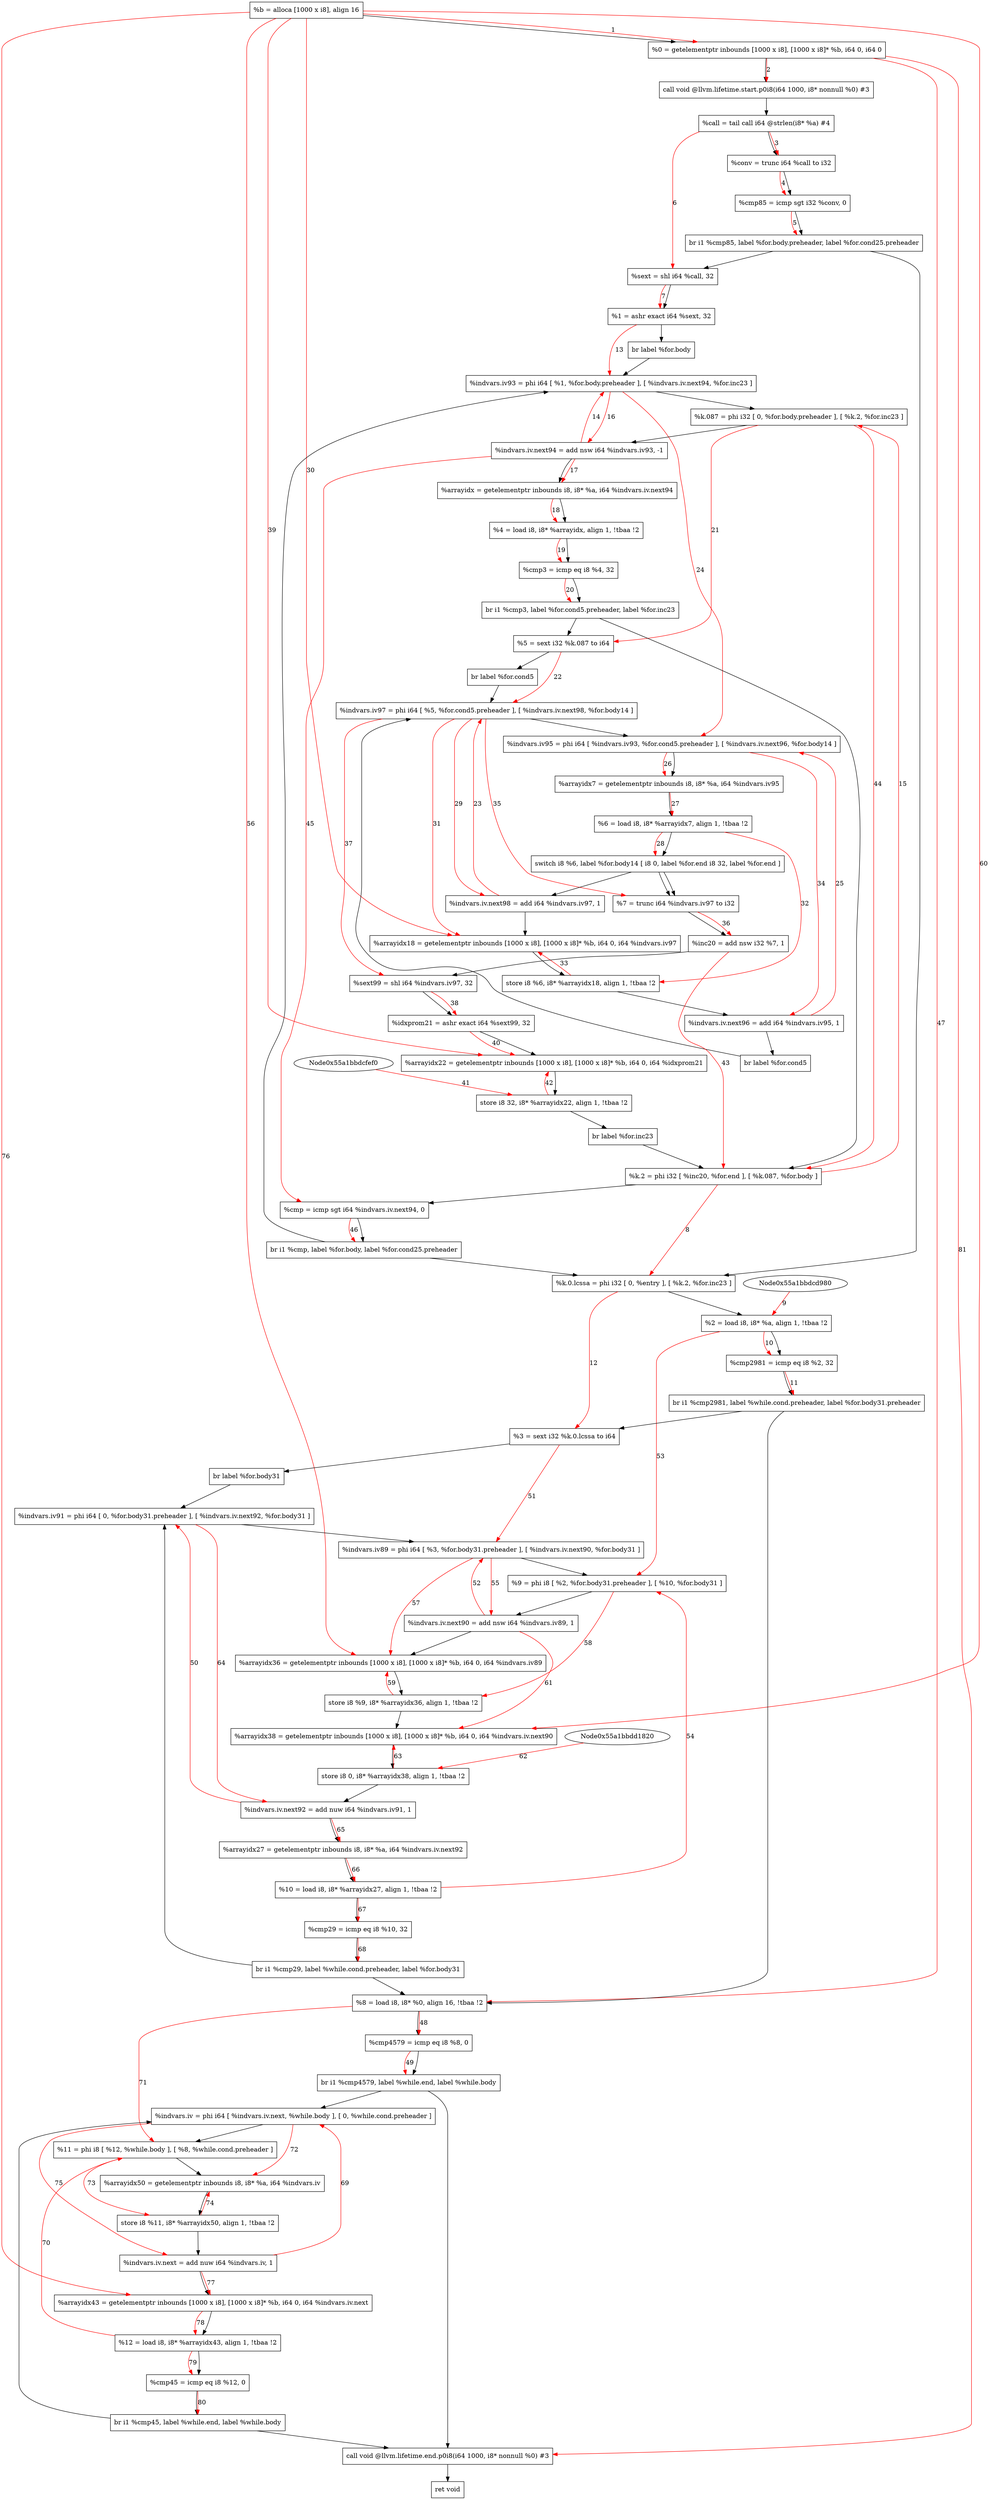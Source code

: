 digraph "CDFG for'func' function" {
	Node0x55a1bbdcdb18[shape=record, label="  %b = alloca [1000 x i8], align 16"]
	Node0x55a1bbdce218[shape=record, label="  %0 = getelementptr inbounds [1000 x i8], [1000 x i8]* %b, i64 0, i64 0"]
	Node0x55a1bbdce638[shape=record, label="  call void @llvm.lifetime.start.p0i8(i64 1000, i8* nonnull %0) #3"]
	Node0x55a1bbdce7b0[shape=record, label="  %call = tail call i64 @strlen(i8* %a) #4"]
	Node0x55a1bbdce888[shape=record, label="  %conv = trunc i64 %call to i32"]
	Node0x55a1bbdce950[shape=record, label="  %cmp85 = icmp sgt i32 %conv, 0"]
	Node0x55a1bbd61228[shape=record, label="  br i1 %cmp85, label %for.body.preheader, label %for.cond25.preheader"]
	Node0x55a1bbdcec40[shape=record, label="  %sext = shl i64 %call, 32"]
	Node0x55a1bbdcecb0[shape=record, label="  %1 = ashr exact i64 %sext, 32"]
	Node0x55a1bbdceda8[shape=record, label="  br label %for.body"]
	Node0x55a1bbdcef08[shape=record, label="  %k.0.lcssa = phi i32 [ 0, %entry ], [ %k.2, %for.inc23 ]"]
	Node0x55a1bbdcefe8[shape=record, label="  %2 = load i8, i8* %a, align 1, !tbaa !2"]
	Node0x55a1bbdcff50[shape=record, label="  %cmp2981 = icmp eq i8 %2, 32"]
	Node0x55a1bbd61468[shape=record, label="  br i1 %cmp2981, label %while.cond.preheader, label %for.body31.preheader"]
	Node0x55a1bbdd02f8[shape=record, label="  %3 = sext i32 %k.0.lcssa to i64"]
	Node0x55a1bbdd0428[shape=record, label="  br label %for.body31"]
	Node0x55a1bbdd04d8[shape=record, label="  %indvars.iv93 = phi i64 [ %1, %for.body.preheader ], [ %indvars.iv.next94, %for.inc23 ]"]
	Node0x55a1bbdd05d8[shape=record, label="  %k.087 = phi i32 [ 0, %for.body.preheader ], [ %k.2, %for.inc23 ]"]
	Node0x55a1bbdd06c0[shape=record, label="  %indvars.iv.next94 = add nsw i64 %indvars.iv93, -1"]
	Node0x55a1bbdd0760[shape=record, label="  %arrayidx = getelementptr inbounds i8, i8* %a, i64 %indvars.iv.next94"]
	Node0x55a1bbdcea78[shape=record, label="  %4 = load i8, i8* %arrayidx, align 1, !tbaa !2"]
	Node0x55a1bbdd0e40[shape=record, label="  %cmp3 = icmp eq i8 %4, 32"]
	Node0x55a1bbd61588[shape=record, label="  br i1 %cmp3, label %for.cond5.preheader, label %for.inc23"]
	Node0x55a1bbdd0ee8[shape=record, label="  %5 = sext i32 %k.087 to i64"]
	Node0x55a1bbdd1018[shape=record, label="  br label %for.cond5"]
	Node0x55a1bbdd1178[shape=record, label="  %indvars.iv97 = phi i64 [ %5, %for.cond5.preheader ], [ %indvars.iv.next98, %for.body14 ]"]
	Node0x55a1bbdd1678[shape=record, label="  %indvars.iv95 = phi i64 [ %indvars.iv93, %for.cond5.preheader ], [ %indvars.iv.next96, %for.body14 ]"]
	Node0x55a1bbdd1740[shape=record, label="  %arrayidx7 = getelementptr inbounds i8, i8* %a, i64 %indvars.iv95"]
	Node0x55a1bbdd17d8[shape=record, label="  %6 = load i8, i8* %arrayidx7, align 1, !tbaa !2"]
	Node0x55a1bbdd1928[shape=record, label="  switch i8 %6, label %for.body14 [
    i8 0, label %for.end
    i8 32, label %for.end
  ]"]
	Node0x55a1bbdd1aa0[shape=record, label="  %indvars.iv.next98 = add i64 %indvars.iv97, 1"]
	Node0x55a1bbdd1b28[shape=record, label="  %arrayidx18 = getelementptr inbounds [1000 x i8], [1000 x i8]* %b, i64 0, i64 %indvars.iv97"]
	Node0x55a1bbdd1bb0[shape=record, label="  store i8 %6, i8* %arrayidx18, align 1, !tbaa !2"]
	Node0x55a1bbdd1c30[shape=record, label="  %indvars.iv.next96 = add i64 %indvars.iv95, 1"]
	Node0x55a1bbdd1608[shape=record, label="  br label %for.cond5"]
	Node0x55a1bbdd18d8[shape=record, label="  %7 = trunc i64 %indvars.iv97 to i32"]
	Node0x55a1bbdd1ca0[shape=record, label="  %inc20 = add nsw i32 %7, 1"]
	Node0x55a1bbdd1d10[shape=record, label="  %sext99 = shl i64 %indvars.iv97, 32"]
	Node0x55a1bbdd1d80[shape=record, label="  %idxprom21 = ashr exact i64 %sext99, 32"]
	Node0x55a1bbdd1e08[shape=record, label="  %arrayidx22 = getelementptr inbounds [1000 x i8], [1000 x i8]* %b, i64 0, i64 %idxprom21"]
	Node0x55a1bbdd1e90[shape=record, label="  store i8 32, i8* %arrayidx22, align 1, !tbaa !2"]
	Node0x55a1bbdd0fb8[shape=record, label="  br label %for.inc23"]
	Node0x55a1bbdd1ee8[shape=record, label="  %k.2 = phi i32 [ %inc20, %for.end ], [ %k.087, %for.body ]"]
	Node0x55a1bbdd1fe0[shape=record, label="  %cmp = icmp sgt i64 %indvars.iv.next94, 0"]
	Node0x55a1bbdd2088[shape=record, label="  br i1 %cmp, label %for.body, label %for.cond25.preheader"]
	Node0x55a1bbdd01f8[shape=record, label="  %8 = load i8, i8* %0, align 16, !tbaa !2"]
	Node0x55a1bbdd2190[shape=record, label="  %cmp4579 = icmp eq i8 %8, 0"]
	Node0x55a1bbdd2298[shape=record, label="  br i1 %cmp4579, label %while.end, label %while.body"]
	Node0x55a1bbdd2368[shape=record, label="  %indvars.iv91 = phi i64 [ 0, %for.body31.preheader ], [ %indvars.iv.next92, %for.body31 ]"]
	Node0x55a1bbdd24b8[shape=record, label="  %indvars.iv89 = phi i64 [ %3, %for.body31.preheader ], [ %indvars.iv.next90, %for.body31 ]"]
	Node0x55a1bbdd2e08[shape=record, label="  %9 = phi i8 [ %2, %for.body31.preheader ], [ %10, %for.body31 ]"]
	Node0x55a1bbdd2ed0[shape=record, label="  %indvars.iv.next90 = add nsw i64 %indvars.iv89, 1"]
	Node0x55a1bbdd2f58[shape=record, label="  %arrayidx36 = getelementptr inbounds [1000 x i8], [1000 x i8]* %b, i64 0, i64 %indvars.iv89"]
	Node0x55a1bbdd2fe0[shape=record, label="  store i8 %9, i8* %arrayidx36, align 1, !tbaa !2"]
	Node0x55a1bbdd30d8[shape=record, label="  %arrayidx38 = getelementptr inbounds [1000 x i8], [1000 x i8]* %b, i64 0, i64 %indvars.iv.next90"]
	Node0x55a1bbdd3160[shape=record, label="  store i8 0, i8* %arrayidx38, align 1, !tbaa !2"]
	Node0x55a1bbdd31e0[shape=record, label="  %indvars.iv.next92 = add nuw i64 %indvars.iv91, 1"]
	Node0x55a1bbdd3250[shape=record, label="  %arrayidx27 = getelementptr inbounds i8, i8* %a, i64 %indvars.iv.next92"]
	Node0x55a1bbdd03c8[shape=record, label="  %10 = load i8, i8* %arrayidx27, align 1, !tbaa !2"]
	Node0x55a1bbdd32d0[shape=record, label="  %cmp29 = icmp eq i8 %10, 32"]
	Node0x55a1bbdd3358[shape=record, label="  br i1 %cmp29, label %while.cond.preheader, label %for.body31"]
	Node0x55a1bbdd33d8[shape=record, label="  %indvars.iv = phi i64 [ %indvars.iv.next, %while.body ], [ 0, %while.cond.preheader ]"]
	Node0x55a1bbdd3af8[shape=record, label="  %11 = phi i8 [ %12, %while.body ], [ %8, %while.cond.preheader ]"]
	Node0x55a1bbdd3bc0[shape=record, label="  %arrayidx50 = getelementptr inbounds i8, i8* %a, i64 %indvars.iv"]
	Node0x55a1bbdd3c40[shape=record, label="  store i8 %11, i8* %arrayidx50, align 1, !tbaa !2"]
	Node0x55a1bbdd3cc0[shape=record, label="  %indvars.iv.next = add nuw i64 %indvars.iv, 1"]
	Node0x55a1bbdd3d48[shape=record, label="  %arrayidx43 = getelementptr inbounds [1000 x i8], [1000 x i8]* %b, i64 0, i64 %indvars.iv.next"]
	Node0x55a1bbdceeb8[shape=record, label="  %12 = load i8, i8* %arrayidx43, align 1, !tbaa !2"]
	Node0x55a1bbdd3dd0[shape=record, label="  %cmp45 = icmp eq i8 %12, 0"]
	Node0x55a1bbdd3e58[shape=record, label="  br i1 %cmp45, label %while.end, label %while.body"]
	Node0x55a1bbdd4008[shape=record, label="  call void @llvm.lifetime.end.p0i8(i64 1000, i8* nonnull %0) #3"]
	Node0x55a1bbdd2dc0[shape=record, label="  ret void"]
	Node0x55a1bbdcdb18 -> Node0x55a1bbdce218
	Node0x55a1bbdce218 -> Node0x55a1bbdce638
	Node0x55a1bbdce638 -> Node0x55a1bbdce7b0
	Node0x55a1bbdce7b0 -> Node0x55a1bbdce888
	Node0x55a1bbdce888 -> Node0x55a1bbdce950
	Node0x55a1bbdce950 -> Node0x55a1bbd61228
	Node0x55a1bbd61228 -> Node0x55a1bbdcec40
	Node0x55a1bbd61228 -> Node0x55a1bbdcef08
	Node0x55a1bbdcec40 -> Node0x55a1bbdcecb0
	Node0x55a1bbdcecb0 -> Node0x55a1bbdceda8
	Node0x55a1bbdceda8 -> Node0x55a1bbdd04d8
	Node0x55a1bbdcef08 -> Node0x55a1bbdcefe8
	Node0x55a1bbdcefe8 -> Node0x55a1bbdcff50
	Node0x55a1bbdcff50 -> Node0x55a1bbd61468
	Node0x55a1bbd61468 -> Node0x55a1bbdd01f8
	Node0x55a1bbd61468 -> Node0x55a1bbdd02f8
	Node0x55a1bbdd02f8 -> Node0x55a1bbdd0428
	Node0x55a1bbdd0428 -> Node0x55a1bbdd2368
	Node0x55a1bbdd04d8 -> Node0x55a1bbdd05d8
	Node0x55a1bbdd05d8 -> Node0x55a1bbdd06c0
	Node0x55a1bbdd06c0 -> Node0x55a1bbdd0760
	Node0x55a1bbdd0760 -> Node0x55a1bbdcea78
	Node0x55a1bbdcea78 -> Node0x55a1bbdd0e40
	Node0x55a1bbdd0e40 -> Node0x55a1bbd61588
	Node0x55a1bbd61588 -> Node0x55a1bbdd0ee8
	Node0x55a1bbd61588 -> Node0x55a1bbdd1ee8
	Node0x55a1bbdd0ee8 -> Node0x55a1bbdd1018
	Node0x55a1bbdd1018 -> Node0x55a1bbdd1178
	Node0x55a1bbdd1178 -> Node0x55a1bbdd1678
	Node0x55a1bbdd1678 -> Node0x55a1bbdd1740
	Node0x55a1bbdd1740 -> Node0x55a1bbdd17d8
	Node0x55a1bbdd17d8 -> Node0x55a1bbdd1928
	Node0x55a1bbdd1928 -> Node0x55a1bbdd1aa0
	Node0x55a1bbdd1928 -> Node0x55a1bbdd18d8
	Node0x55a1bbdd1928 -> Node0x55a1bbdd18d8
	Node0x55a1bbdd1aa0 -> Node0x55a1bbdd1b28
	Node0x55a1bbdd1b28 -> Node0x55a1bbdd1bb0
	Node0x55a1bbdd1bb0 -> Node0x55a1bbdd1c30
	Node0x55a1bbdd1c30 -> Node0x55a1bbdd1608
	Node0x55a1bbdd1608 -> Node0x55a1bbdd1178
	Node0x55a1bbdd18d8 -> Node0x55a1bbdd1ca0
	Node0x55a1bbdd1ca0 -> Node0x55a1bbdd1d10
	Node0x55a1bbdd1d10 -> Node0x55a1bbdd1d80
	Node0x55a1bbdd1d80 -> Node0x55a1bbdd1e08
	Node0x55a1bbdd1e08 -> Node0x55a1bbdd1e90
	Node0x55a1bbdd1e90 -> Node0x55a1bbdd0fb8
	Node0x55a1bbdd0fb8 -> Node0x55a1bbdd1ee8
	Node0x55a1bbdd1ee8 -> Node0x55a1bbdd1fe0
	Node0x55a1bbdd1fe0 -> Node0x55a1bbdd2088
	Node0x55a1bbdd2088 -> Node0x55a1bbdd04d8
	Node0x55a1bbdd2088 -> Node0x55a1bbdcef08
	Node0x55a1bbdd01f8 -> Node0x55a1bbdd2190
	Node0x55a1bbdd2190 -> Node0x55a1bbdd2298
	Node0x55a1bbdd2298 -> Node0x55a1bbdd4008
	Node0x55a1bbdd2298 -> Node0x55a1bbdd33d8
	Node0x55a1bbdd2368 -> Node0x55a1bbdd24b8
	Node0x55a1bbdd24b8 -> Node0x55a1bbdd2e08
	Node0x55a1bbdd2e08 -> Node0x55a1bbdd2ed0
	Node0x55a1bbdd2ed0 -> Node0x55a1bbdd2f58
	Node0x55a1bbdd2f58 -> Node0x55a1bbdd2fe0
	Node0x55a1bbdd2fe0 -> Node0x55a1bbdd30d8
	Node0x55a1bbdd30d8 -> Node0x55a1bbdd3160
	Node0x55a1bbdd3160 -> Node0x55a1bbdd31e0
	Node0x55a1bbdd31e0 -> Node0x55a1bbdd3250
	Node0x55a1bbdd3250 -> Node0x55a1bbdd03c8
	Node0x55a1bbdd03c8 -> Node0x55a1bbdd32d0
	Node0x55a1bbdd32d0 -> Node0x55a1bbdd3358
	Node0x55a1bbdd3358 -> Node0x55a1bbdd01f8
	Node0x55a1bbdd3358 -> Node0x55a1bbdd2368
	Node0x55a1bbdd33d8 -> Node0x55a1bbdd3af8
	Node0x55a1bbdd3af8 -> Node0x55a1bbdd3bc0
	Node0x55a1bbdd3bc0 -> Node0x55a1bbdd3c40
	Node0x55a1bbdd3c40 -> Node0x55a1bbdd3cc0
	Node0x55a1bbdd3cc0 -> Node0x55a1bbdd3d48
	Node0x55a1bbdd3d48 -> Node0x55a1bbdceeb8
	Node0x55a1bbdceeb8 -> Node0x55a1bbdd3dd0
	Node0x55a1bbdd3dd0 -> Node0x55a1bbdd3e58
	Node0x55a1bbdd3e58 -> Node0x55a1bbdd4008
	Node0x55a1bbdd3e58 -> Node0x55a1bbdd33d8
	Node0x55a1bbdd4008 -> Node0x55a1bbdd2dc0
edge [color=red]
	Node0x55a1bbdcdb18 -> Node0x55a1bbdce218[label="1"]
	Node0x55a1bbdce218 -> Node0x55a1bbdce638[label="2"]
	Node0x55a1bbdce7b0 -> Node0x55a1bbdce888[label="3"]
	Node0x55a1bbdce888 -> Node0x55a1bbdce950[label="4"]
	Node0x55a1bbdce950 -> Node0x55a1bbd61228[label="5"]
	Node0x55a1bbdce7b0 -> Node0x55a1bbdcec40[label="6"]
	Node0x55a1bbdcec40 -> Node0x55a1bbdcecb0[label="7"]
	Node0x55a1bbdd1ee8 -> Node0x55a1bbdcef08[label="8"]
	Node0x55a1bbdcd980 -> Node0x55a1bbdcefe8[label="9"]
	Node0x55a1bbdcefe8 -> Node0x55a1bbdcff50[label="10"]
	Node0x55a1bbdcff50 -> Node0x55a1bbd61468[label="11"]
	Node0x55a1bbdcef08 -> Node0x55a1bbdd02f8[label="12"]
	Node0x55a1bbdcecb0 -> Node0x55a1bbdd04d8[label="13"]
	Node0x55a1bbdd06c0 -> Node0x55a1bbdd04d8[label="14"]
	Node0x55a1bbdd1ee8 -> Node0x55a1bbdd05d8[label="15"]
	Node0x55a1bbdd04d8 -> Node0x55a1bbdd06c0[label="16"]
	Node0x55a1bbdd06c0 -> Node0x55a1bbdd0760[label="17"]
	Node0x55a1bbdd0760 -> Node0x55a1bbdcea78[label="18"]
	Node0x55a1bbdcea78 -> Node0x55a1bbdd0e40[label="19"]
	Node0x55a1bbdd0e40 -> Node0x55a1bbd61588[label="20"]
	Node0x55a1bbdd05d8 -> Node0x55a1bbdd0ee8[label="21"]
	Node0x55a1bbdd0ee8 -> Node0x55a1bbdd1178[label="22"]
	Node0x55a1bbdd1aa0 -> Node0x55a1bbdd1178[label="23"]
	Node0x55a1bbdd04d8 -> Node0x55a1bbdd1678[label="24"]
	Node0x55a1bbdd1c30 -> Node0x55a1bbdd1678[label="25"]
	Node0x55a1bbdd1678 -> Node0x55a1bbdd1740[label="26"]
	Node0x55a1bbdd1740 -> Node0x55a1bbdd17d8[label="27"]
	Node0x55a1bbdd17d8 -> Node0x55a1bbdd1928[label="28"]
	Node0x55a1bbdd1178 -> Node0x55a1bbdd1aa0[label="29"]
	Node0x55a1bbdcdb18 -> Node0x55a1bbdd1b28[label="30"]
	Node0x55a1bbdd1178 -> Node0x55a1bbdd1b28[label="31"]
	Node0x55a1bbdd17d8 -> Node0x55a1bbdd1bb0[label="32"]
	Node0x55a1bbdd1bb0 -> Node0x55a1bbdd1b28[label="33"]
	Node0x55a1bbdd1678 -> Node0x55a1bbdd1c30[label="34"]
	Node0x55a1bbdd1178 -> Node0x55a1bbdd18d8[label="35"]
	Node0x55a1bbdd18d8 -> Node0x55a1bbdd1ca0[label="36"]
	Node0x55a1bbdd1178 -> Node0x55a1bbdd1d10[label="37"]
	Node0x55a1bbdd1d10 -> Node0x55a1bbdd1d80[label="38"]
	Node0x55a1bbdcdb18 -> Node0x55a1bbdd1e08[label="39"]
	Node0x55a1bbdd1d80 -> Node0x55a1bbdd1e08[label="40"]
	Node0x55a1bbdcfef0 -> Node0x55a1bbdd1e90[label="41"]
	Node0x55a1bbdd1e90 -> Node0x55a1bbdd1e08[label="42"]
	Node0x55a1bbdd1ca0 -> Node0x55a1bbdd1ee8[label="43"]
	Node0x55a1bbdd05d8 -> Node0x55a1bbdd1ee8[label="44"]
	Node0x55a1bbdd06c0 -> Node0x55a1bbdd1fe0[label="45"]
	Node0x55a1bbdd1fe0 -> Node0x55a1bbdd2088[label="46"]
	Node0x55a1bbdce218 -> Node0x55a1bbdd01f8[label="47"]
	Node0x55a1bbdd01f8 -> Node0x55a1bbdd2190[label="48"]
	Node0x55a1bbdd2190 -> Node0x55a1bbdd2298[label="49"]
	Node0x55a1bbdd31e0 -> Node0x55a1bbdd2368[label="50"]
	Node0x55a1bbdd02f8 -> Node0x55a1bbdd24b8[label="51"]
	Node0x55a1bbdd2ed0 -> Node0x55a1bbdd24b8[label="52"]
	Node0x55a1bbdcefe8 -> Node0x55a1bbdd2e08[label="53"]
	Node0x55a1bbdd03c8 -> Node0x55a1bbdd2e08[label="54"]
	Node0x55a1bbdd24b8 -> Node0x55a1bbdd2ed0[label="55"]
	Node0x55a1bbdcdb18 -> Node0x55a1bbdd2f58[label="56"]
	Node0x55a1bbdd24b8 -> Node0x55a1bbdd2f58[label="57"]
	Node0x55a1bbdd2e08 -> Node0x55a1bbdd2fe0[label="58"]
	Node0x55a1bbdd2fe0 -> Node0x55a1bbdd2f58[label="59"]
	Node0x55a1bbdcdb18 -> Node0x55a1bbdd30d8[label="60"]
	Node0x55a1bbdd2ed0 -> Node0x55a1bbdd30d8[label="61"]
	Node0x55a1bbdd1820 -> Node0x55a1bbdd3160[label="62"]
	Node0x55a1bbdd3160 -> Node0x55a1bbdd30d8[label="63"]
	Node0x55a1bbdd2368 -> Node0x55a1bbdd31e0[label="64"]
	Node0x55a1bbdd31e0 -> Node0x55a1bbdd3250[label="65"]
	Node0x55a1bbdd3250 -> Node0x55a1bbdd03c8[label="66"]
	Node0x55a1bbdd03c8 -> Node0x55a1bbdd32d0[label="67"]
	Node0x55a1bbdd32d0 -> Node0x55a1bbdd3358[label="68"]
	Node0x55a1bbdd3cc0 -> Node0x55a1bbdd33d8[label="69"]
	Node0x55a1bbdceeb8 -> Node0x55a1bbdd3af8[label="70"]
	Node0x55a1bbdd01f8 -> Node0x55a1bbdd3af8[label="71"]
	Node0x55a1bbdd33d8 -> Node0x55a1bbdd3bc0[label="72"]
	Node0x55a1bbdd3af8 -> Node0x55a1bbdd3c40[label="73"]
	Node0x55a1bbdd3c40 -> Node0x55a1bbdd3bc0[label="74"]
	Node0x55a1bbdd33d8 -> Node0x55a1bbdd3cc0[label="75"]
	Node0x55a1bbdcdb18 -> Node0x55a1bbdd3d48[label="76"]
	Node0x55a1bbdd3cc0 -> Node0x55a1bbdd3d48[label="77"]
	Node0x55a1bbdd3d48 -> Node0x55a1bbdceeb8[label="78"]
	Node0x55a1bbdceeb8 -> Node0x55a1bbdd3dd0[label="79"]
	Node0x55a1bbdd3dd0 -> Node0x55a1bbdd3e58[label="80"]
	Node0x55a1bbdce218 -> Node0x55a1bbdd4008[label="81"]
}
